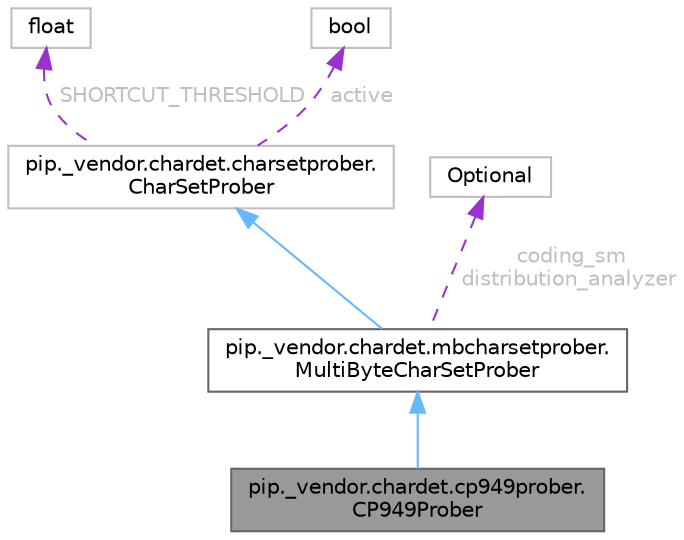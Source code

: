 digraph "pip._vendor.chardet.cp949prober.CP949Prober"
{
 // LATEX_PDF_SIZE
  bgcolor="transparent";
  edge [fontname=Helvetica,fontsize=10,labelfontname=Helvetica,labelfontsize=10];
  node [fontname=Helvetica,fontsize=10,shape=box,height=0.2,width=0.4];
  Node1 [id="Node000001",label="pip._vendor.chardet.cp949prober.\lCP949Prober",height=0.2,width=0.4,color="gray40", fillcolor="grey60", style="filled", fontcolor="black",tooltip=" "];
  Node2 -> Node1 [id="edge1_Node000001_Node000002",dir="back",color="steelblue1",style="solid",tooltip=" "];
  Node2 [id="Node000002",label="pip._vendor.chardet.mbcharsetprober.\lMultiByteCharSetProber",height=0.2,width=0.4,color="gray40", fillcolor="white", style="filled",URL="$dd/d42/classpip_1_1__vendor_1_1chardet_1_1mbcharsetprober_1_1MultiByteCharSetProber.html",tooltip=" "];
  Node3 -> Node2 [id="edge2_Node000002_Node000003",dir="back",color="steelblue1",style="solid",tooltip=" "];
  Node3 [id="Node000003",label="pip._vendor.chardet.charsetprober.\lCharSetProber",height=0.2,width=0.4,color="grey75", fillcolor="white", style="filled",URL="$d9/d0d/classpip_1_1__vendor_1_1chardet_1_1charsetprober_1_1CharSetProber.html",tooltip=" "];
  Node4 -> Node3 [id="edge3_Node000003_Node000004",dir="back",color="darkorchid3",style="dashed",tooltip=" ",label=" SHORTCUT_THRESHOLD",fontcolor="grey" ];
  Node4 [id="Node000004",label="float",height=0.2,width=0.4,color="grey75", fillcolor="white", style="filled",tooltip=" "];
  Node5 -> Node3 [id="edge4_Node000003_Node000005",dir="back",color="darkorchid3",style="dashed",tooltip=" ",label=" active",fontcolor="grey" ];
  Node5 [id="Node000005",label="bool",height=0.2,width=0.4,color="grey75", fillcolor="white", style="filled",tooltip=" "];
  Node6 -> Node2 [id="edge5_Node000002_Node000006",dir="back",color="darkorchid3",style="dashed",tooltip=" ",label=" coding_sm\ndistribution_analyzer",fontcolor="grey" ];
  Node6 [id="Node000006",label="Optional",height=0.2,width=0.4,color="grey75", fillcolor="white", style="filled",tooltip=" "];
}
